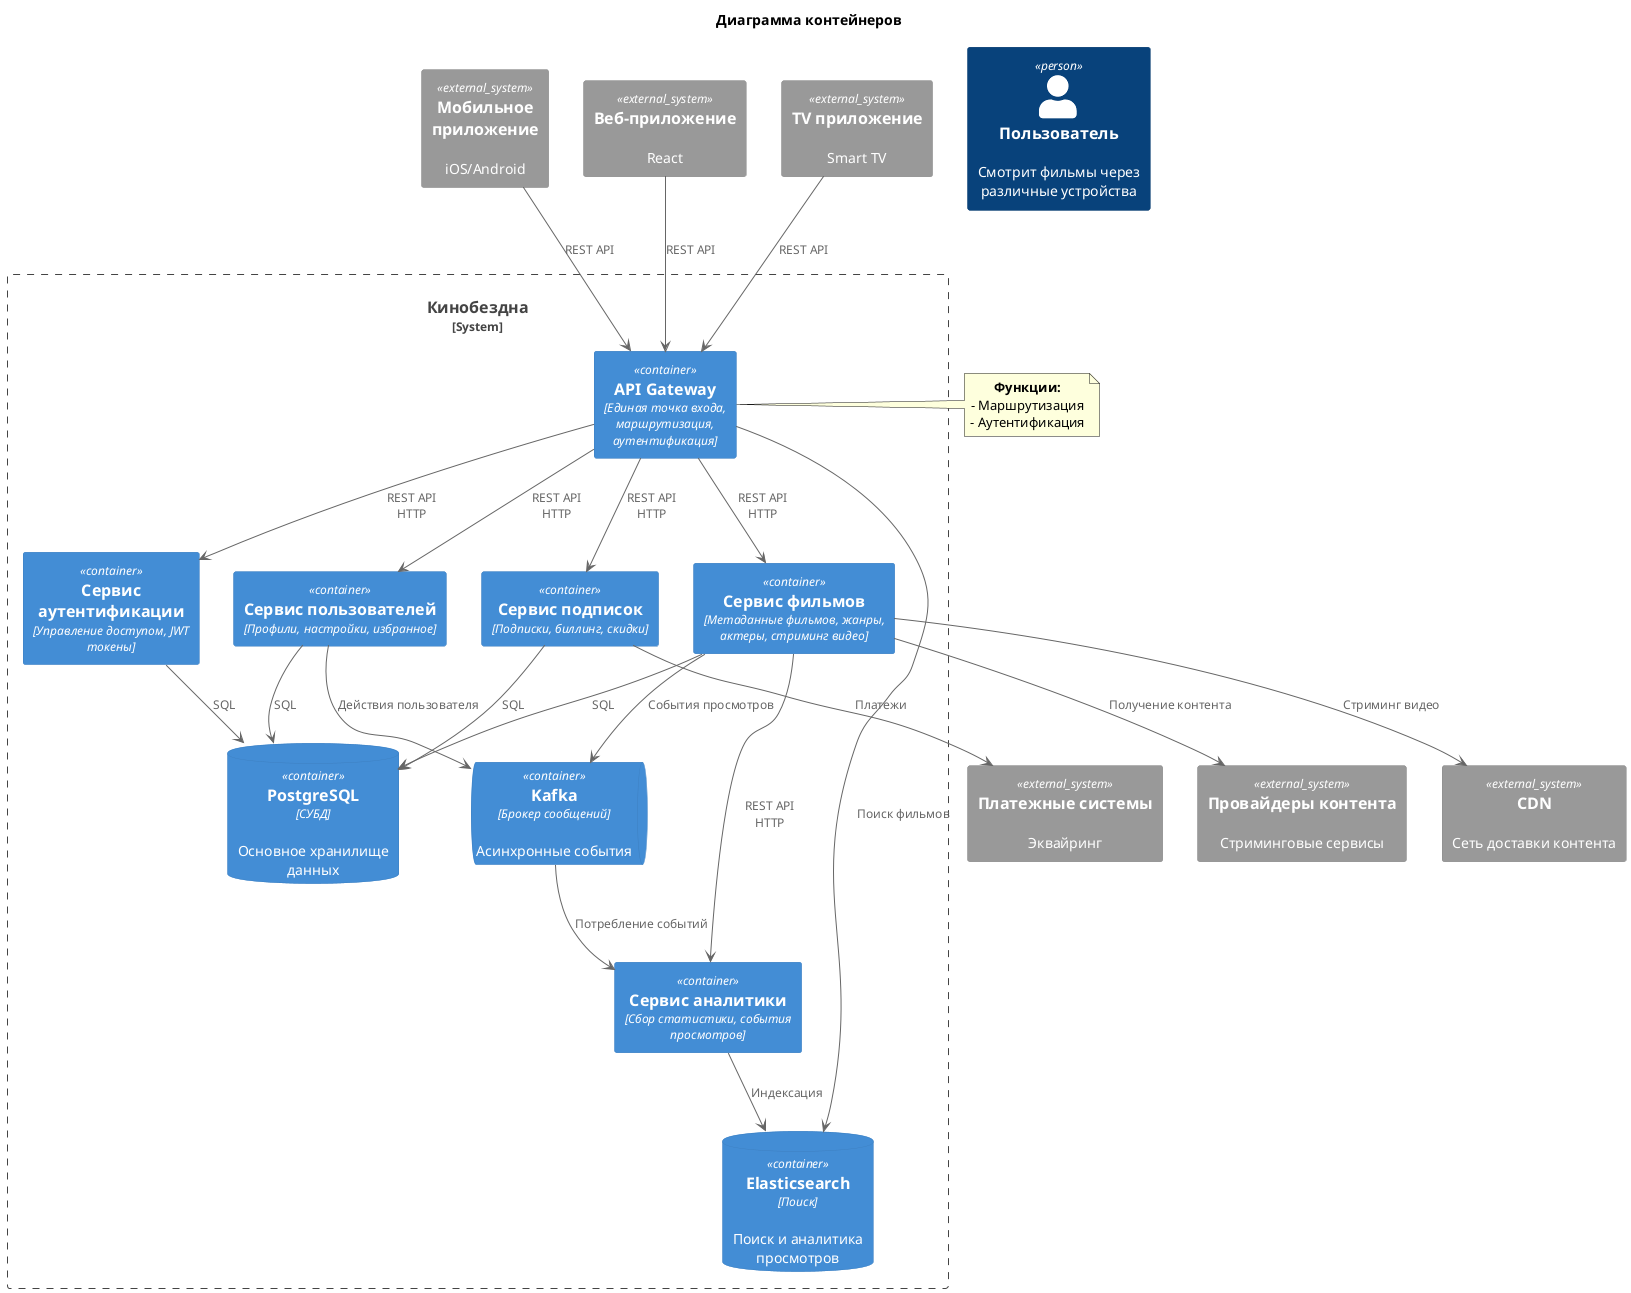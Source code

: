 @startuml
!include <C4/C4_Container>

title Диаграмма контейнеров

Person(user, "Пользователь", "Смотрит фильмы через различные устройства")

System_Boundary(system, "Кинобездна") {
    Container(api_gateway, "API Gateway", "Единая точка входа, маршрутизация, аутентификация")
    
    Container(auth_service, "Сервис аутентификации", "Управление доступом, JWT токены")
    Container(user_service, "Сервис пользователей", "Профили, настройки, избранное")
    Container(subscription_service, "Сервис подписок", "Подписки, биллинг, скидки")
    Container(movies_service, "Сервис фильмов", "Метаданные фильмов, жанры, актеры, cтриминг видео")
    Container(analytics_service, "Сервис аналитики", "Сбор статистики, события просмотров")
    
    ContainerDb(postgresql, "PostgreSQL", "СУБД", "Основное хранилище данных")
    ContainerDb(elasticsearch, "Elasticsearch", "Поиск", "Поиск и аналитика просмотров")
    
    ContainerQueue(kafka, "Kafka", "Брокер сообщений", "Асинхронные события")
}

System_Ext(mobile_app, "Мобильное приложение", "iOS/Android")
System_Ext(web_app, "Веб-приложение", "React")
System_Ext(tv_app, "TV приложение", "Smart TV")

System_Ext(payment, "Платежные системы", "Эквайринг")
System_Ext(content, "Провайдеры контента", "Стриминговые сервисы")
System_Ext(cdn, "CDN", "Сеть доставки контента")

mobile_app --> api_gateway : "REST API"
web_app --> api_gateway : "REST API"
tv_app --> api_gateway : "REST API"

api_gateway --> auth_service : "REST API\nHTTP"
api_gateway --> user_service : "REST API\nHTTP"
api_gateway --> subscription_service : "REST API\nHTTP"
api_gateway --> movies_service : "REST API\nHTTP"

movies_service --> analytics_service : "REST API\nHTTP"

auth_service --> postgresql : "SQL"
user_service --> postgresql : "SQL"
subscription_service --> postgresql : "SQL"
movies_service --> postgresql : "SQL"

analytics_service --> elasticsearch : "Индексация"
api_gateway --> elasticsearch : "Поиск фильмов"

movies_service --> kafka : "События просмотров"
user_service --> kafka : "Действия пользователя"
kafka --> analytics_service : "Потребление событий"

subscription_service --> payment : "Платежи"
movies_service --> content : "Получение контента"
movies_service --> cdn : "Стриминг видео"

note right of api_gateway
  **Функции:**
  - Маршрутизация
  - Аутентификация
end note

@enduml